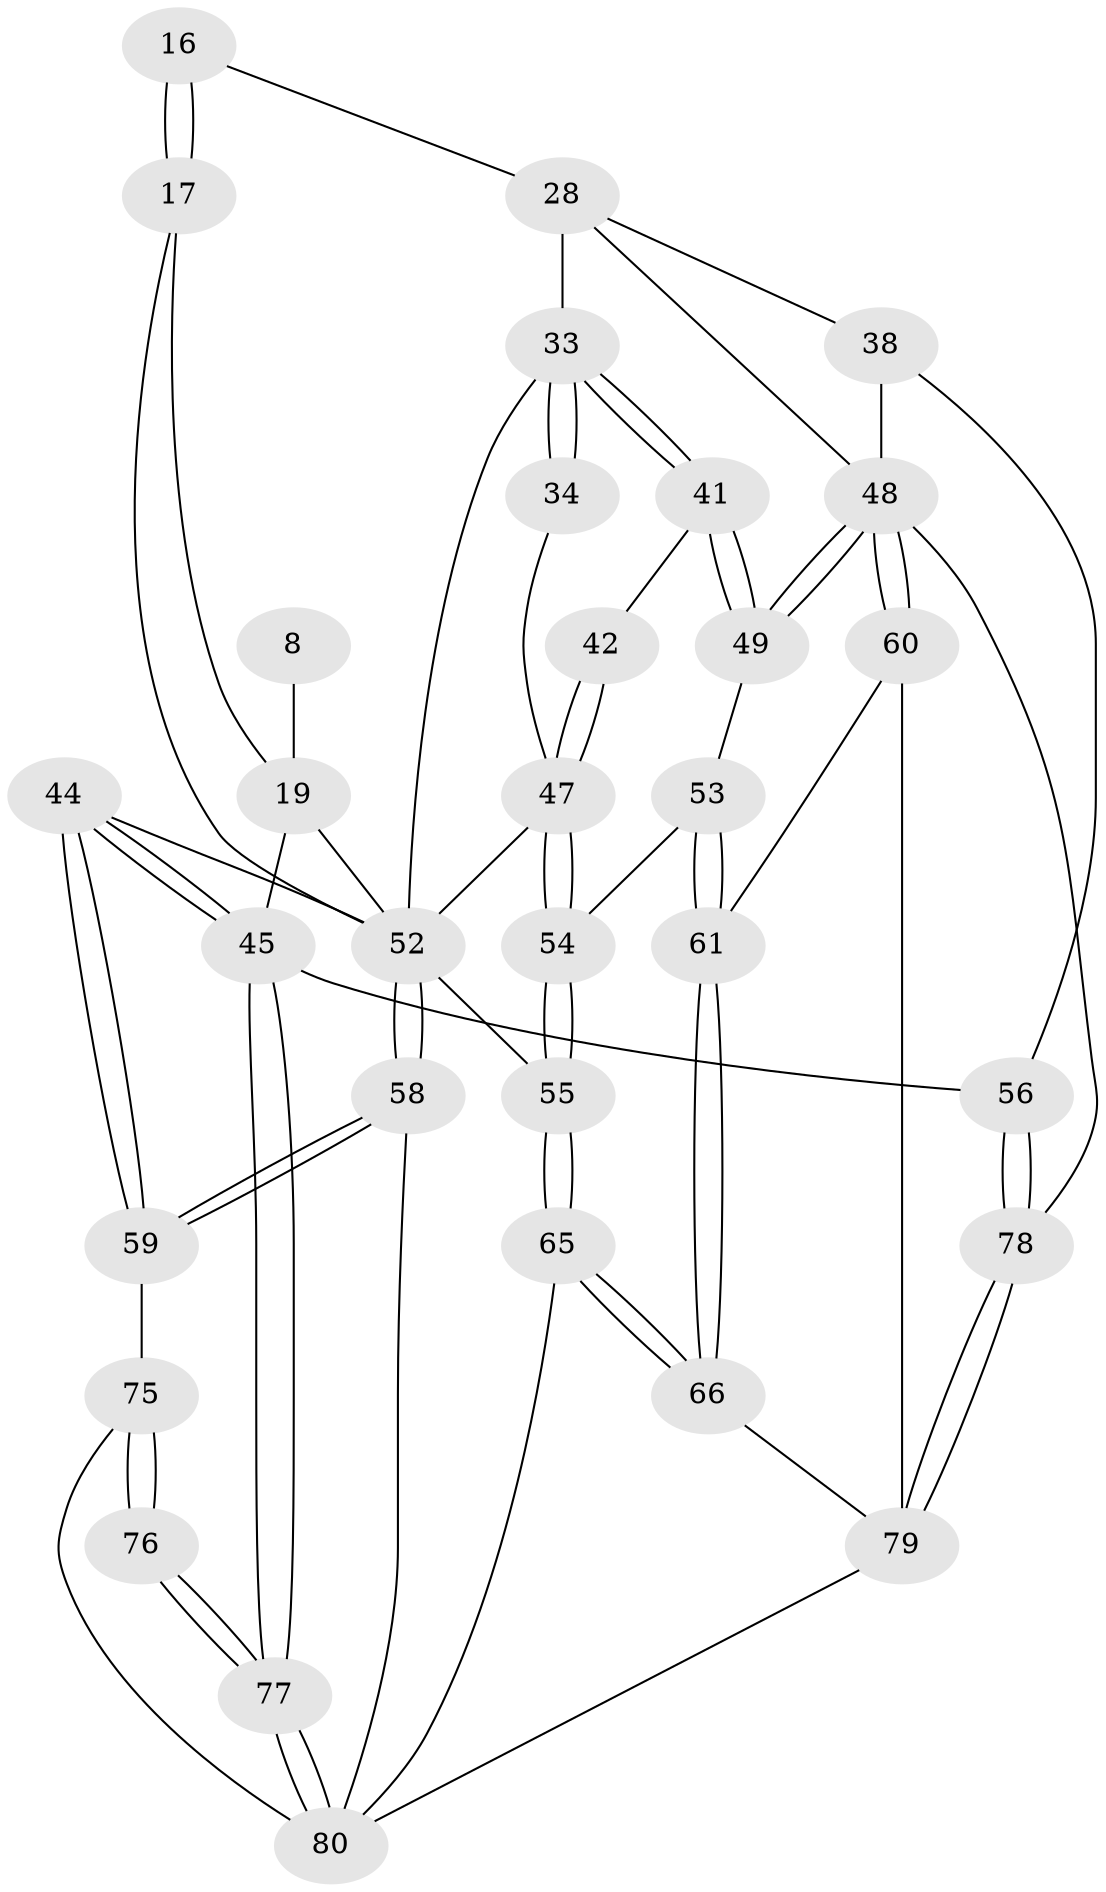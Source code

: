 // original degree distribution, {3: 0.025, 5: 0.5, 6: 0.225, 4: 0.25}
// Generated by graph-tools (version 1.1) at 2025/06/03/04/25 22:06:17]
// undirected, 32 vertices, 75 edges
graph export_dot {
graph [start="1"]
  node [color=gray90,style=filled];
  8 [pos="+0.16853256185878626+0.124744403358286"];
  16 [pos="+0.673721780575164+0.16469179379014692",super="+12"];
  17 [pos="+0.4498112144561124+0.2405814996870093",super="+3+4"];
  19 [pos="+0+0.138951882568417",super="+18+9+11"];
  28 [pos="+0.8079562027297584+0.39961546506648443",super="+27+26+25"];
  33 [pos="+0.7014634846211497+0.43473621290708336",super="+31+30"];
  34 [pos="+0.5708518374963439+0.3377781257815036"];
  38 [pos="+1+0.3438972546418339",super="+32"];
  41 [pos="+0.6949431635080139+0.44250608480044284"];
  42 [pos="+0.673002962081189+0.4551156881479527"];
  44 [pos="+0+0.731963585008303"];
  45 [pos="+0+1",super="+10"];
  47 [pos="+0.6123818514842377+0.5577002574667982",super="+36+35"];
  48 [pos="+0.8652137028718593+0.6134935528051095",super="+40"];
  49 [pos="+0.7333075756227113+0.5848857197116373"];
  52 [pos="+0.20319392604977482+0.5401112210131902",super="+46"];
  53 [pos="+0.680608400715809+0.6206745244676962"];
  54 [pos="+0.5985920773184055+0.6210460288077017"];
  55 [pos="+0.5504345679925262+0.6644067957299674",super="+50+51"];
  56 [pos="+1+1",super="+15"];
  58 [pos="+0.13806466077083715+0.6260760165165777"];
  59 [pos="+0+0.7473072008194723"];
  60 [pos="+0.8429178132677645+0.6997478294947386"];
  61 [pos="+0.7357025805476359+0.6905946954571174"];
  65 [pos="+0.5498117311529527+0.668579486372506",super="+62"];
  66 [pos="+0.603665479945345+0.7940972591520662"];
  75 [pos="+0.1897971507634778+0.904677278902913",super="+72+73"];
  76 [pos="+0.07186108342466348+1"];
  77 [pos="+0.05717702513497137+1"];
  78 [pos="+0.762563514823819+1",super="+67+57"];
  79 [pos="+0.6613610227813893+1",super="+70"];
  80 [pos="+0.3071659321579306+1",super="+74+64"];
  8 -- 19 [weight=3];
  16 -- 17 [weight=2];
  16 -- 17;
  16 -- 28 [weight=2];
  17 -- 19 [weight=2];
  17 -- 52;
  19 -- 45 [weight=2];
  19 -- 52 [weight=2];
  28 -- 38 [weight=2];
  28 -- 33 [weight=2];
  28 -- 48;
  33 -- 34 [weight=2];
  33 -- 34;
  33 -- 41;
  33 -- 41;
  33 -- 52;
  34 -- 47;
  38 -- 56 [weight=2];
  38 -- 48;
  41 -- 42;
  41 -- 49;
  41 -- 49;
  42 -- 47 [weight=2];
  42 -- 47;
  44 -- 45;
  44 -- 45;
  44 -- 59;
  44 -- 59;
  44 -- 52;
  45 -- 77;
  45 -- 77;
  45 -- 56 [weight=2];
  47 -- 54;
  47 -- 54;
  47 -- 52;
  48 -- 49;
  48 -- 49;
  48 -- 60;
  48 -- 60;
  48 -- 78;
  49 -- 53;
  52 -- 58;
  52 -- 58;
  52 -- 55 [weight=2];
  53 -- 54;
  53 -- 61;
  53 -- 61;
  54 -- 55;
  54 -- 55;
  55 -- 65 [weight=2];
  55 -- 65;
  56 -- 78 [weight=2];
  56 -- 78;
  58 -- 59;
  58 -- 59;
  58 -- 80;
  59 -- 75;
  60 -- 61;
  60 -- 79;
  61 -- 66;
  61 -- 66;
  65 -- 66;
  65 -- 66;
  65 -- 80;
  66 -- 79;
  75 -- 76 [weight=2];
  75 -- 76;
  75 -- 80 [weight=2];
  76 -- 77;
  76 -- 77;
  77 -- 80;
  77 -- 80;
  78 -- 79 [weight=2];
  78 -- 79;
  79 -- 80 [weight=2];
}
